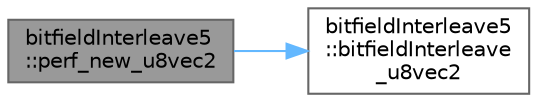 digraph "bitfieldInterleave5::perf_new_u8vec2"
{
 // LATEX_PDF_SIZE
  bgcolor="transparent";
  edge [fontname=Helvetica,fontsize=10,labelfontname=Helvetica,labelfontsize=10];
  node [fontname=Helvetica,fontsize=10,shape=box,height=0.2,width=0.4];
  rankdir="LR";
  Node1 [id="Node000001",label="bitfieldInterleave5\l::perf_new_u8vec2",height=0.2,width=0.4,color="gray40", fillcolor="grey60", style="filled", fontcolor="black",tooltip=" "];
  Node1 -> Node2 [id="edge1_Node000001_Node000002",color="steelblue1",style="solid",tooltip=" "];
  Node2 [id="Node000002",label="bitfieldInterleave5\l::bitfieldInterleave\l_u8vec2",height=0.2,width=0.4,color="grey40", fillcolor="white", style="filled",URL="$namespacebitfield_interleave5.html#a45231c9ed90f7d572a8ecd1b7c14db7f",tooltip=" "];
}

